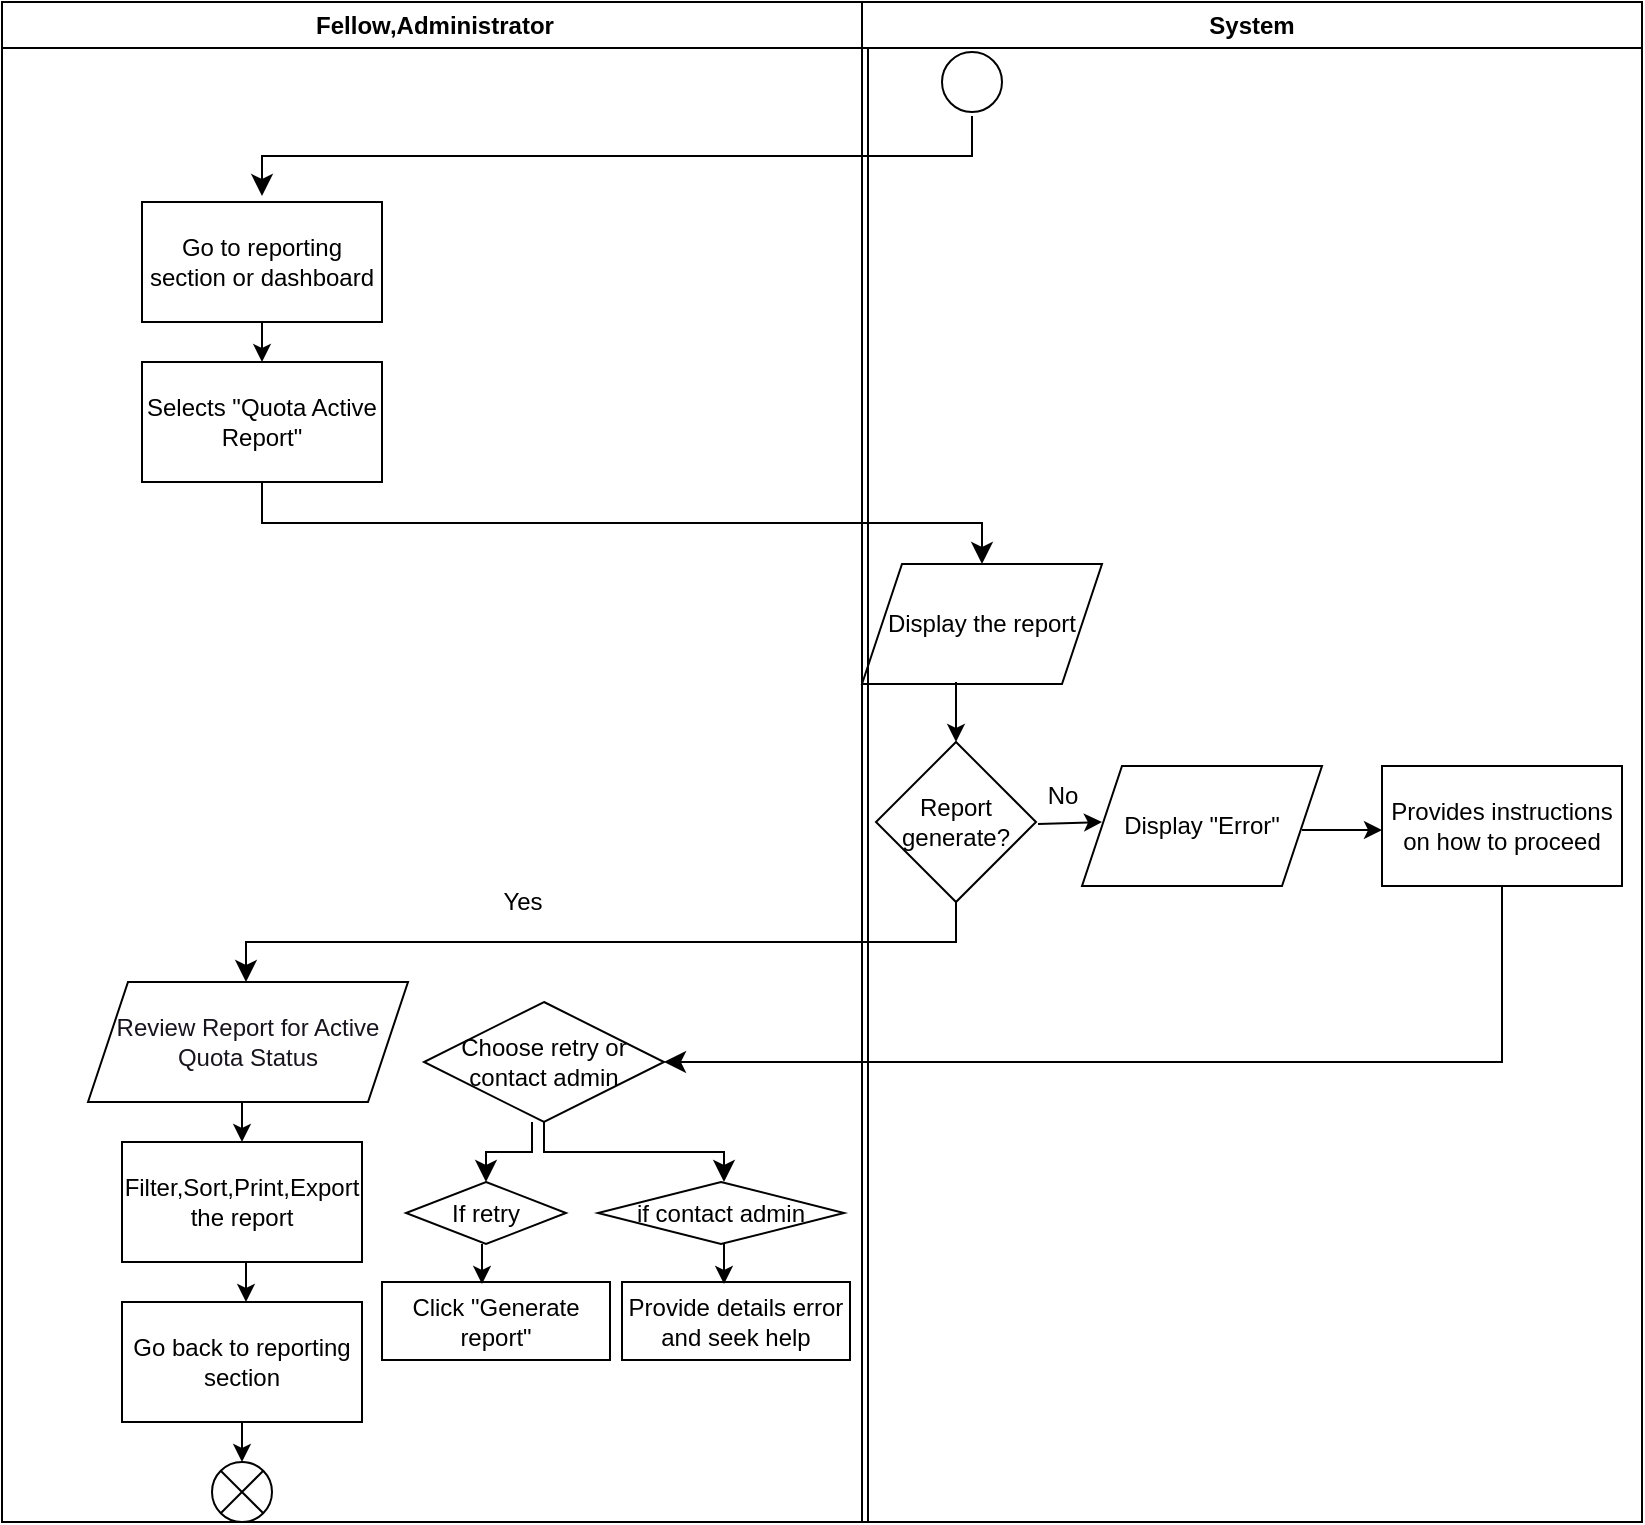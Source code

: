 <mxfile>
    <diagram id="54u3BHvAAAAYU6rbUI84" name="Page-1">
        <mxGraphModel dx="1378" dy="725" grid="1" gridSize="10" guides="1" tooltips="1" connect="1" arrows="1" fold="1" page="1" pageScale="1" pageWidth="850" pageHeight="1100" math="0" shadow="0">
            <root>
                <mxCell id="0"/>
                <mxCell id="1" parent="0"/>
                <mxCell id="2" value="" style="ellipse;" parent="1" vertex="1">
                    <mxGeometry x="500" y="25" width="30" height="30" as="geometry"/>
                </mxCell>
                <mxCell id="3" value="" style="edgeStyle=elbowEdgeStyle;elbow=vertical;endArrow=classic;html=1;curved=0;rounded=0;endSize=8;startSize=8;" parent="1" edge="1">
                    <mxGeometry width="50" height="50" relative="1" as="geometry">
                        <mxPoint x="515" y="57" as="sourcePoint"/>
                        <mxPoint x="160" y="97" as="targetPoint"/>
                    </mxGeometry>
                </mxCell>
                <mxCell id="4" value="Go to reporting section or dashboard" style="rounded=0;whiteSpace=wrap;html=1;" parent="1" vertex="1">
                    <mxGeometry x="100" y="100" width="120" height="60" as="geometry"/>
                </mxCell>
                <mxCell id="5" value="" style="endArrow=classic;html=1;" parent="1" edge="1">
                    <mxGeometry width="50" height="50" relative="1" as="geometry">
                        <mxPoint x="160" y="160" as="sourcePoint"/>
                        <mxPoint x="160" y="180" as="targetPoint"/>
                    </mxGeometry>
                </mxCell>
                <mxCell id="6" value="Selects &quot;Quota Active Report&quot;" style="rounded=0;whiteSpace=wrap;html=1;" parent="1" vertex="1">
                    <mxGeometry x="100" y="180" width="120" height="60" as="geometry"/>
                </mxCell>
                <mxCell id="7" value="" style="edgeStyle=elbowEdgeStyle;elbow=vertical;endArrow=classic;html=1;curved=0;rounded=0;endSize=8;startSize=8;entryX=0.5;entryY=0;entryDx=0;entryDy=0;" parent="1" target="8" edge="1">
                    <mxGeometry width="50" height="50" relative="1" as="geometry">
                        <mxPoint x="160" y="240" as="sourcePoint"/>
                        <mxPoint x="520" y="260" as="targetPoint"/>
                        <Array as="points"/>
                    </mxGeometry>
                </mxCell>
                <mxCell id="8" value="Display the report" style="shape=parallelogram;perimeter=parallelogramPerimeter;whiteSpace=wrap;html=1;fixedSize=1;" parent="1" vertex="1">
                    <mxGeometry x="460" y="281" width="120" height="60" as="geometry"/>
                </mxCell>
                <mxCell id="9" value="" style="endArrow=classic;html=1;" parent="1" edge="1">
                    <mxGeometry width="50" height="50" relative="1" as="geometry">
                        <mxPoint x="507" y="340" as="sourcePoint"/>
                        <mxPoint x="507" y="370" as="targetPoint"/>
                    </mxGeometry>
                </mxCell>
                <mxCell id="10" value="Report generate?" style="rhombus;whiteSpace=wrap;html=1;" parent="1" vertex="1">
                    <mxGeometry x="467" y="370" width="80" height="80" as="geometry"/>
                </mxCell>
                <mxCell id="12" value="" style="edgeStyle=elbowEdgeStyle;elbow=vertical;endArrow=classic;html=1;curved=0;rounded=0;endSize=8;startSize=8;" parent="1" edge="1">
                    <mxGeometry width="50" height="50" relative="1" as="geometry">
                        <mxPoint x="507" y="450" as="sourcePoint"/>
                        <mxPoint x="152" y="490" as="targetPoint"/>
                    </mxGeometry>
                </mxCell>
                <mxCell id="13" value="&lt;font color=&quot;#18141d&quot;&gt;Review Report for Active Quota Status&lt;/font&gt;" style="shape=parallelogram;perimeter=parallelogramPerimeter;whiteSpace=wrap;html=1;fixedSize=1;fontFamily=Helvetica;fontSize=12;fontColor=rgb(240, 240, 240);align=center;strokeColor=#000000;fillColor=#FFFFFF;" parent="1" vertex="1">
                    <mxGeometry x="73" y="490" width="160" height="60" as="geometry"/>
                </mxCell>
                <mxCell id="14" value="" style="endArrow=classic;html=1;" parent="1" edge="1">
                    <mxGeometry width="50" height="50" relative="1" as="geometry">
                        <mxPoint x="150" y="550" as="sourcePoint"/>
                        <mxPoint x="150" y="570" as="targetPoint"/>
                    </mxGeometry>
                </mxCell>
                <mxCell id="15" value="Filter,Sort,Print,Export the report" style="rounded=0;whiteSpace=wrap;html=1;" parent="1" vertex="1">
                    <mxGeometry x="90" y="570" width="120" height="60" as="geometry"/>
                </mxCell>
                <mxCell id="17" value="" style="endArrow=classic;html=1;" parent="1" edge="1">
                    <mxGeometry width="50" height="50" relative="1" as="geometry">
                        <mxPoint x="152" y="630" as="sourcePoint"/>
                        <mxPoint x="152" y="650" as="targetPoint"/>
                    </mxGeometry>
                </mxCell>
                <mxCell id="18" value="Go back to reporting section" style="rounded=0;whiteSpace=wrap;html=1;" parent="1" vertex="1">
                    <mxGeometry x="90" y="650" width="120" height="60" as="geometry"/>
                </mxCell>
                <mxCell id="19" value="" style="endArrow=classic;html=1;" parent="1" edge="1">
                    <mxGeometry width="50" height="50" relative="1" as="geometry">
                        <mxPoint x="150" y="710" as="sourcePoint"/>
                        <mxPoint x="150" y="730" as="targetPoint"/>
                    </mxGeometry>
                </mxCell>
                <mxCell id="20" value="" style="shape=sumEllipse;perimeter=ellipsePerimeter;whiteSpace=wrap;html=1;backgroundOutline=1;" parent="1" vertex="1">
                    <mxGeometry x="135" y="730" width="30" height="30" as="geometry"/>
                </mxCell>
                <mxCell id="21" value="Yes" style="text;html=1;align=center;verticalAlign=middle;resizable=0;points=[];autosize=1;strokeColor=none;fillColor=none;" parent="1" vertex="1">
                    <mxGeometry x="270" y="435" width="40" height="30" as="geometry"/>
                </mxCell>
                <mxCell id="22" value="" style="endArrow=classic;html=1;" parent="1" edge="1">
                    <mxGeometry width="50" height="50" relative="1" as="geometry">
                        <mxPoint x="548" y="411" as="sourcePoint"/>
                        <mxPoint x="580" y="410" as="targetPoint"/>
                    </mxGeometry>
                </mxCell>
                <mxCell id="23" value="No" style="text;html=1;align=center;verticalAlign=middle;resizable=0;points=[];autosize=1;strokeColor=none;fillColor=none;" parent="1" vertex="1">
                    <mxGeometry x="540" y="382" width="40" height="30" as="geometry"/>
                </mxCell>
                <mxCell id="24" value="Display &quot;Error&quot;" style="shape=parallelogram;perimeter=parallelogramPerimeter;whiteSpace=wrap;html=1;fixedSize=1;" parent="1" vertex="1">
                    <mxGeometry x="570" y="382" width="120" height="60" as="geometry"/>
                </mxCell>
                <mxCell id="25" value="" style="endArrow=classic;html=1;" parent="1" edge="1">
                    <mxGeometry width="50" height="50" relative="1" as="geometry">
                        <mxPoint x="680" y="414" as="sourcePoint"/>
                        <mxPoint x="720" y="414" as="targetPoint"/>
                    </mxGeometry>
                </mxCell>
                <mxCell id="26" value="Provides instructions on how to proceed" style="rounded=0;whiteSpace=wrap;html=1;" parent="1" vertex="1">
                    <mxGeometry x="720" y="382" width="120" height="60" as="geometry"/>
                </mxCell>
                <mxCell id="38" value="Fellow,Administrator" style="swimlane;whiteSpace=wrap;html=1;" parent="1" vertex="1">
                    <mxGeometry x="30" width="433" height="760" as="geometry"/>
                </mxCell>
                <mxCell id="28" value="Choose retry or contact admin" style="rhombus;whiteSpace=wrap;html=1;fontFamily=Helvetica;fontSize=12;fontColor=default;align=center;strokeColor=default;fillColor=default;" parent="38" vertex="1">
                    <mxGeometry x="211" y="500" width="120" height="60" as="geometry"/>
                </mxCell>
                <mxCell id="29" value="" style="edgeStyle=elbowEdgeStyle;elbow=vertical;endArrow=classic;html=1;curved=0;rounded=0;endSize=8;startSize=8;entryX=0.375;entryY=0;entryDx=0;entryDy=0;entryPerimeter=0;" parent="38" edge="1">
                    <mxGeometry width="50" height="50" relative="1" as="geometry">
                        <mxPoint x="265" y="560" as="sourcePoint"/>
                        <mxPoint x="242" y="590" as="targetPoint"/>
                    </mxGeometry>
                </mxCell>
                <mxCell id="30" value="" style="edgeStyle=elbowEdgeStyle;elbow=vertical;endArrow=classic;html=1;curved=0;rounded=0;endSize=8;startSize=8;exitX=0.5;exitY=1;exitDx=0;exitDy=0;" parent="38" edge="1" source="28">
                    <mxGeometry width="50" height="50" relative="1" as="geometry">
                        <mxPoint x="311" y="560" as="sourcePoint"/>
                        <mxPoint x="361" y="590" as="targetPoint"/>
                    </mxGeometry>
                </mxCell>
                <mxCell id="31" value="If retry" style="rhombus;whiteSpace=wrap;html=1;" parent="38" vertex="1">
                    <mxGeometry x="202" y="590" width="80" height="31" as="geometry"/>
                </mxCell>
                <mxCell id="34" value="Click &quot;Generate report&quot;" style="rounded=0;whiteSpace=wrap;html=1;" parent="38" vertex="1">
                    <mxGeometry x="190" y="640" width="114" height="39" as="geometry"/>
                </mxCell>
                <mxCell id="33" value="" style="endArrow=classic;html=1;" parent="38" edge="1">
                    <mxGeometry width="50" height="50" relative="1" as="geometry">
                        <mxPoint x="240" y="621" as="sourcePoint"/>
                        <mxPoint x="240" y="641" as="targetPoint"/>
                    </mxGeometry>
                </mxCell>
                <mxCell id="32" value="if contact admin" style="rhombus;whiteSpace=wrap;html=1;" parent="38" vertex="1">
                    <mxGeometry x="298" y="590" width="123" height="31" as="geometry"/>
                </mxCell>
                <mxCell id="35" value="Provide details error and seek help" style="rounded=0;whiteSpace=wrap;html=1;" parent="38" vertex="1">
                    <mxGeometry x="310" y="640" width="114" height="39" as="geometry"/>
                </mxCell>
                <mxCell id="36" value="" style="endArrow=classic;html=1;" parent="38" edge="1">
                    <mxGeometry width="50" height="50" relative="1" as="geometry">
                        <mxPoint x="361" y="621" as="sourcePoint"/>
                        <mxPoint x="361" y="641" as="targetPoint"/>
                    </mxGeometry>
                </mxCell>
                <mxCell id="39" value="System" style="swimlane;whiteSpace=wrap;html=1;" parent="1" vertex="1">
                    <mxGeometry x="460" width="390" height="760" as="geometry"/>
                </mxCell>
                <mxCell id="27" value="" style="edgeStyle=elbowEdgeStyle;elbow=vertical;endArrow=classic;html=1;curved=0;rounded=0;endSize=8;startSize=8;entryX=1;entryY=0.5;entryDx=0;entryDy=0;" parent="1" edge="1" target="28" source="26">
                    <mxGeometry width="50" height="50" relative="1" as="geometry">
                        <mxPoint x="820" y="860" as="sourcePoint"/>
                        <mxPoint x="470" y="580" as="targetPoint"/>
                        <Array as="points">
                            <mxPoint x="590" y="530"/>
                        </Array>
                    </mxGeometry>
                </mxCell>
            </root>
        </mxGraphModel>
    </diagram>
</mxfile>